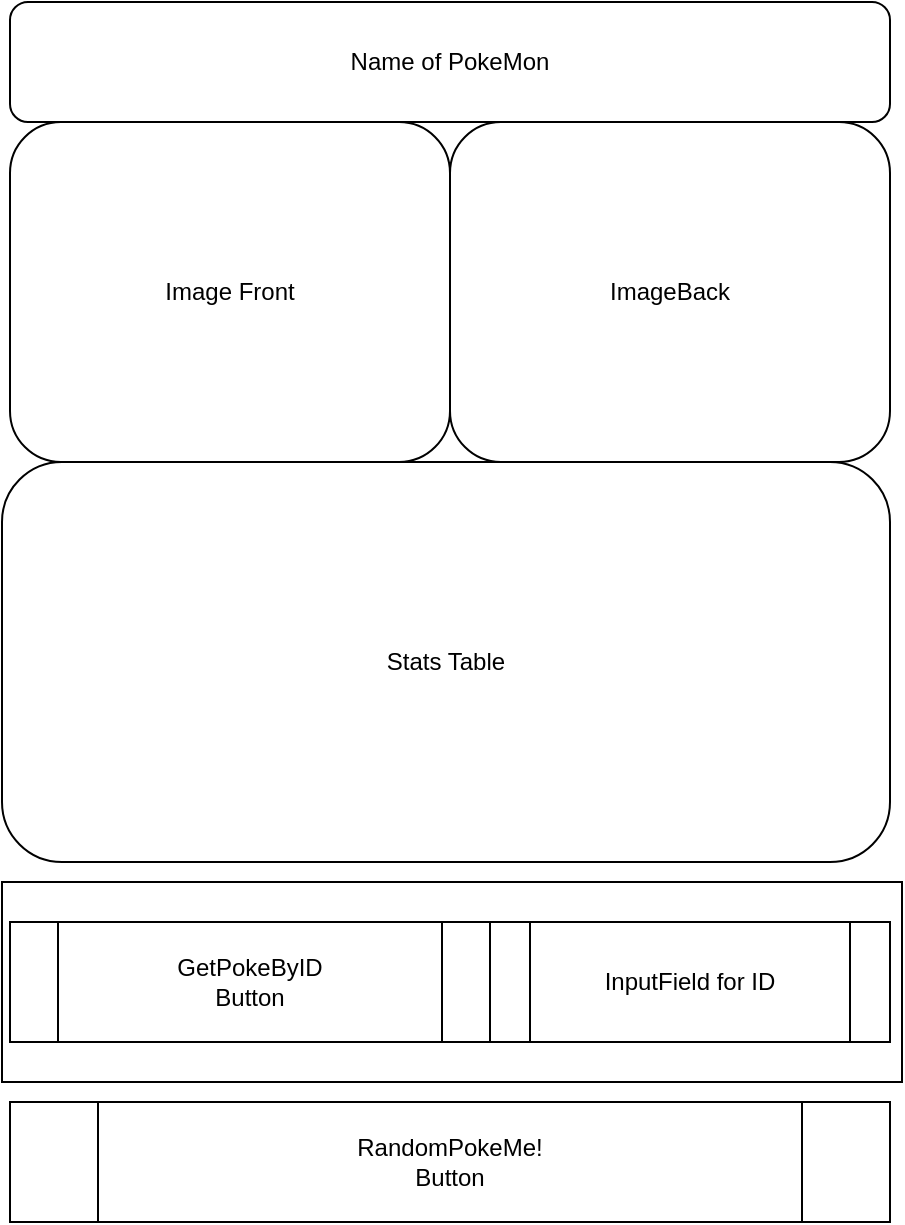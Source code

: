 <mxfile version="14.2.4" type="embed">
    <diagram id="B39lERMEmyCH2U4-j0wS" name="Page-1">
        <mxGraphModel dx="564" dy="430" grid="1" gridSize="10" guides="1" tooltips="1" connect="1" arrows="1" fold="1" page="1" pageScale="1" pageWidth="850" pageHeight="1100" math="0" shadow="0">
            <root>
                <mxCell id="0"/>
                <mxCell id="1" parent="0"/>
                <mxCell id="2" value="" style="rounded=0;whiteSpace=wrap;html=1;" vertex="1" parent="1">
                    <mxGeometry x="190" y="650" width="450" height="100" as="geometry"/>
                </mxCell>
                <mxCell id="3" value="GetPokeByID&lt;br&gt;Button" style="shape=process;whiteSpace=wrap;html=1;backgroundOutline=1;" vertex="1" parent="1">
                    <mxGeometry x="194" y="670" width="240" height="60" as="geometry"/>
                </mxCell>
                <mxCell id="4" value="Name of PokeMon" style="rounded=1;whiteSpace=wrap;html=1;" vertex="1" parent="1">
                    <mxGeometry x="194" y="210" width="440" height="60" as="geometry"/>
                </mxCell>
                <mxCell id="5" value="Image Front" style="rounded=1;whiteSpace=wrap;html=1;" vertex="1" parent="1">
                    <mxGeometry x="194" y="270" width="220" height="170" as="geometry"/>
                </mxCell>
                <mxCell id="6" value="ImageBack" style="rounded=1;whiteSpace=wrap;html=1;" vertex="1" parent="1">
                    <mxGeometry x="414" y="270" width="220" height="170" as="geometry"/>
                </mxCell>
                <mxCell id="7" value="Stats Table" style="rounded=1;whiteSpace=wrap;html=1;" vertex="1" parent="1">
                    <mxGeometry x="190" y="440" width="444" height="200" as="geometry"/>
                </mxCell>
                <mxCell id="8" value="InputField for ID" style="shape=process;whiteSpace=wrap;html=1;backgroundOutline=1;" vertex="1" parent="1">
                    <mxGeometry x="434" y="670" width="200" height="60" as="geometry"/>
                </mxCell>
                <mxCell id="9" value="RandomPokeMe!&lt;br&gt;Button" style="shape=process;whiteSpace=wrap;html=1;backgroundOutline=1;" vertex="1" parent="1">
                    <mxGeometry x="194" y="760" width="440" height="60" as="geometry"/>
                </mxCell>
            </root>
        </mxGraphModel>
    </diagram>
</mxfile>